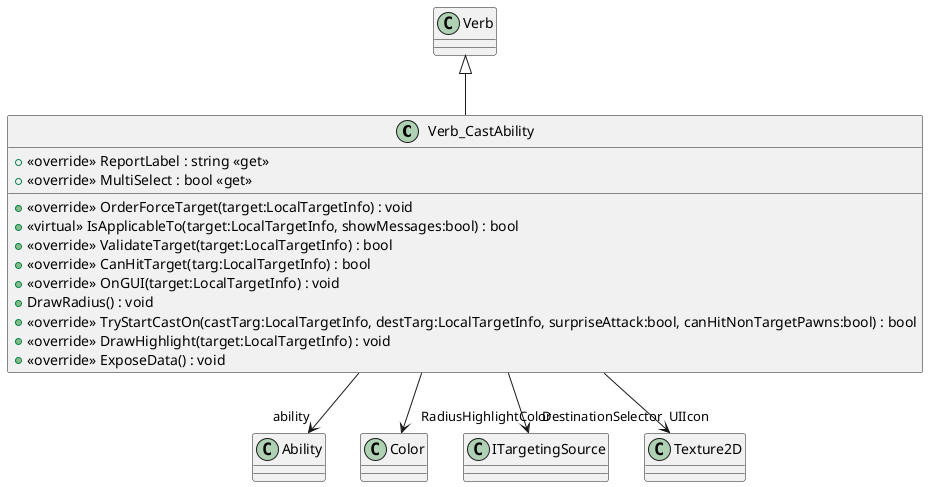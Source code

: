 @startuml
class Verb_CastAbility {
    + <<override>> ReportLabel : string <<get>>
    + <<override>> MultiSelect : bool <<get>>
    + <<override>> OrderForceTarget(target:LocalTargetInfo) : void
    + <<virtual>> IsApplicableTo(target:LocalTargetInfo, showMessages:bool) : bool
    + <<override>> ValidateTarget(target:LocalTargetInfo) : bool
    + <<override>> CanHitTarget(targ:LocalTargetInfo) : bool
    + <<override>> OnGUI(target:LocalTargetInfo) : void
    + DrawRadius() : void
    + <<override>> TryStartCastOn(castTarg:LocalTargetInfo, destTarg:LocalTargetInfo, surpriseAttack:bool, canHitNonTargetPawns:bool) : bool
    + <<override>> DrawHighlight(target:LocalTargetInfo) : void
    + <<override>> ExposeData() : void
}
Verb <|-- Verb_CastAbility
Verb_CastAbility --> "ability" Ability
Verb_CastAbility --> "RadiusHighlightColor" Color
Verb_CastAbility --> "DestinationSelector" ITargetingSource
Verb_CastAbility --> "UIIcon" Texture2D
@enduml
